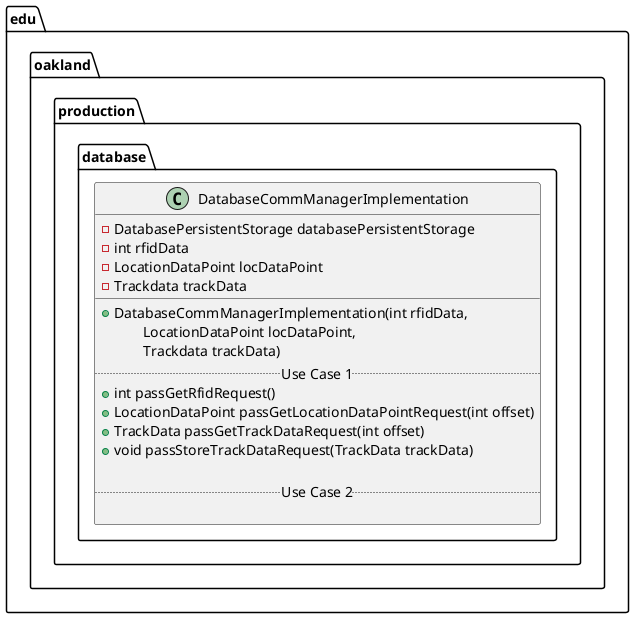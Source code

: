 @startuml DatabaseCommManagerImplementation

package edu.oakland.production.database {
    class DatabaseCommManagerImplementation {
        - DatabasePersistentStorage databasePersistentStorage
        - int rfidData
        - LocationDataPoint locDataPoint
        - Trackdata trackData
        __
        + DatabaseCommManagerImplementation(int rfidData,
         \tLocationDataPoint locDataPoint,
         \tTrackdata trackData)
        .. Use Case 1 ..
        + int passGetRfidRequest()
        + LocationDataPoint passGetLocationDataPointRequest(int offset)
        + TrackData passGetTrackDataRequest(int offset)
        + void passStoreTrackDataRequest(TrackData trackData)

        .. Use Case 2 ..

    }
}

@enduml